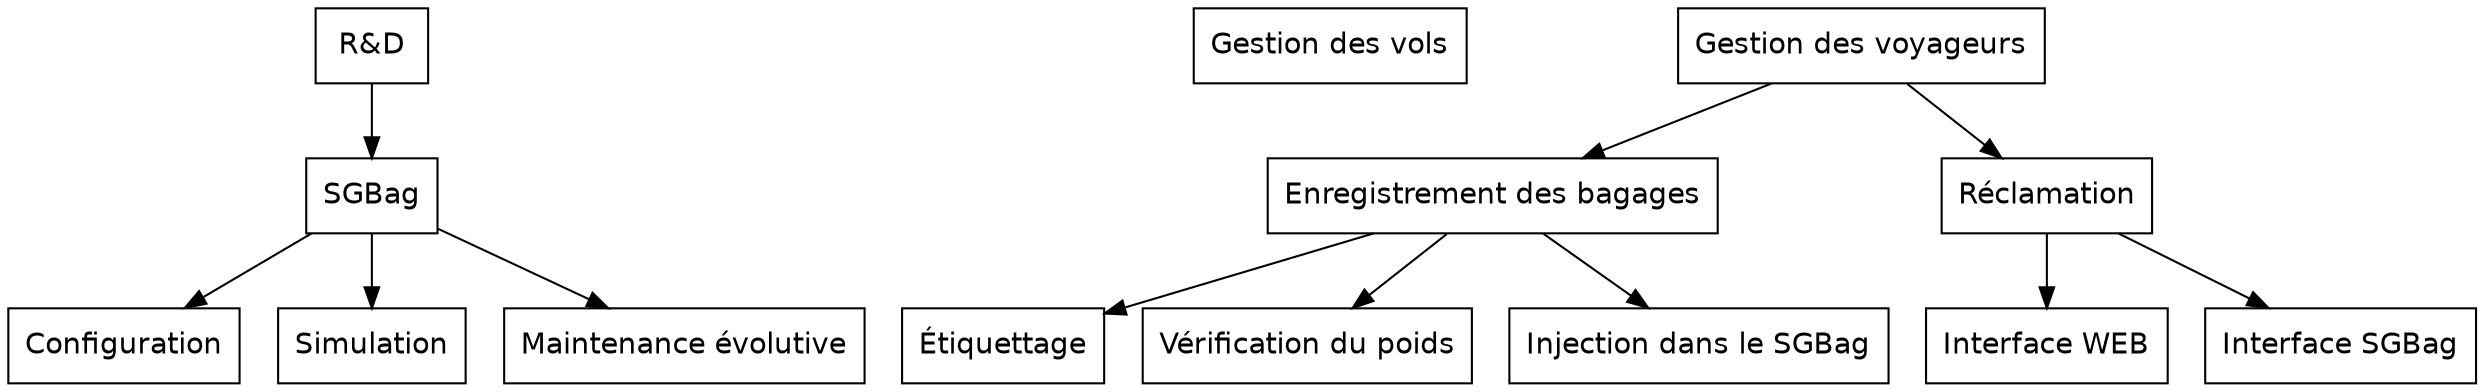 # prgm ddf
# ddf ddf.dot -Tsvg -o ddf.svg

digraph G {
	node[shape=box, fontname=helvetica]
	
	"R&D" -> SGBag
		SGBag -> "Configuration" 
		SGBag -> Simulation
		SGBag -> "Maintenance évolutive"

	"Gestion des vols"

	"Gestion des voyageurs" -> "Enregistrement des bagages"
		"Enregistrement des bagages" -> "Étiquettage"
		"Enregistrement des bagages" -> "Vérification du poids"
		"Enregistrement des bagages" -> "Injection dans le SGBag"

	"Gestion des voyageurs" -> "Réclamation"
		"Réclamation"-> "Interface WEB"
		"Réclamation"-> "Interface SGBag"


}
